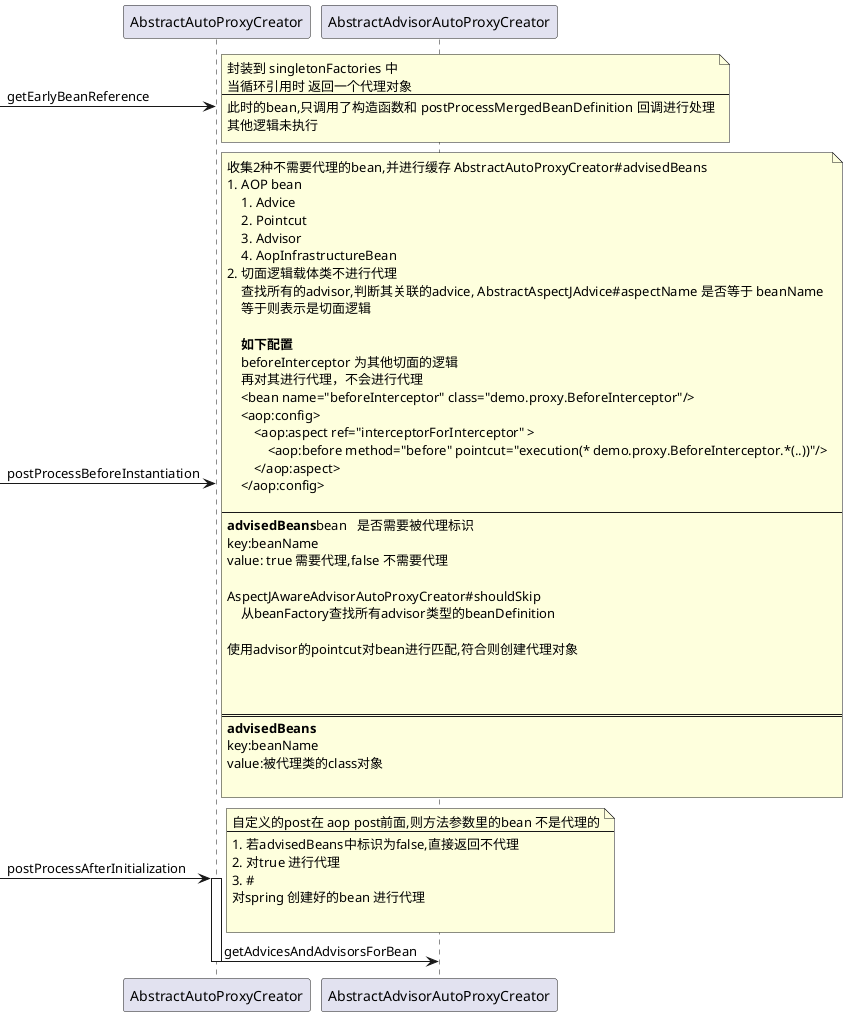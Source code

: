 @startuml
'https://plantuml.com/use-case-diagram


-> AbstractAutoProxyCreator : getEarlyBeanReference
note right
封装到 singletonFactories 中
当循环引用时 返回一个代理对象
---
此时的bean,只调用了构造函数和 postProcessMergedBeanDefinition 回调进行处理
其他逻辑未执行
end note

-> AbstractAutoProxyCreator : postProcessBeforeInstantiation
note right
收集2种不需要代理的bean,并进行缓存 AbstractAutoProxyCreator#advisedBeans
# AOP bean
## Advice
## Pointcut
## Advisor
## AopInfrastructureBean
# 切面逻辑载体类不进行代理
    查找所有的advisor,判断其关联的advice, AbstractAspectJAdvice#aspectName 是否等于 beanName
    等于则表示是切面逻辑

    **如下配置**
    beforeInterceptor 为其他切面的逻辑
    再对其进行代理，不会进行代理
    <bean name="beforeInterceptor" class="demo.proxy.BeforeInterceptor"/>
    <aop:config>
        <aop:aspect ref="interceptorForInterceptor" >
            <aop:before method="before" pointcut="execution(* demo.proxy.BeforeInterceptor.*(..))"/>
        </aop:aspect>
    </aop:config>

----
**advisedBeans**bean   是否需要被代理标识
key:beanName
value: true 需要代理,false 不需要代理

AspectJAwareAdvisorAutoProxyCreator#shouldSkip
    从beanFactory查找所有advisor类型的beanDefinition

使用advisor的pointcut对bean进行匹配,符合则创建代理对象



====
**advisedBeans**
key:beanName
value:被代理类的class对象

end note

-> AbstractAutoProxyCreator ++ : postProcessAfterInitialization
note right
自定义的post在 aop post前面,则方法参数里的bean 不是代理的
---
# 若advisedBeans中标识为false,直接返回不代理
# 对true 进行代理
##
对spring 创建好的bean 进行代理

end note


AbstractAutoProxyCreator -> AbstractAdvisorAutoProxyCreator : getAdvicesAndAdvisorsForBean

deactivate




@enduml